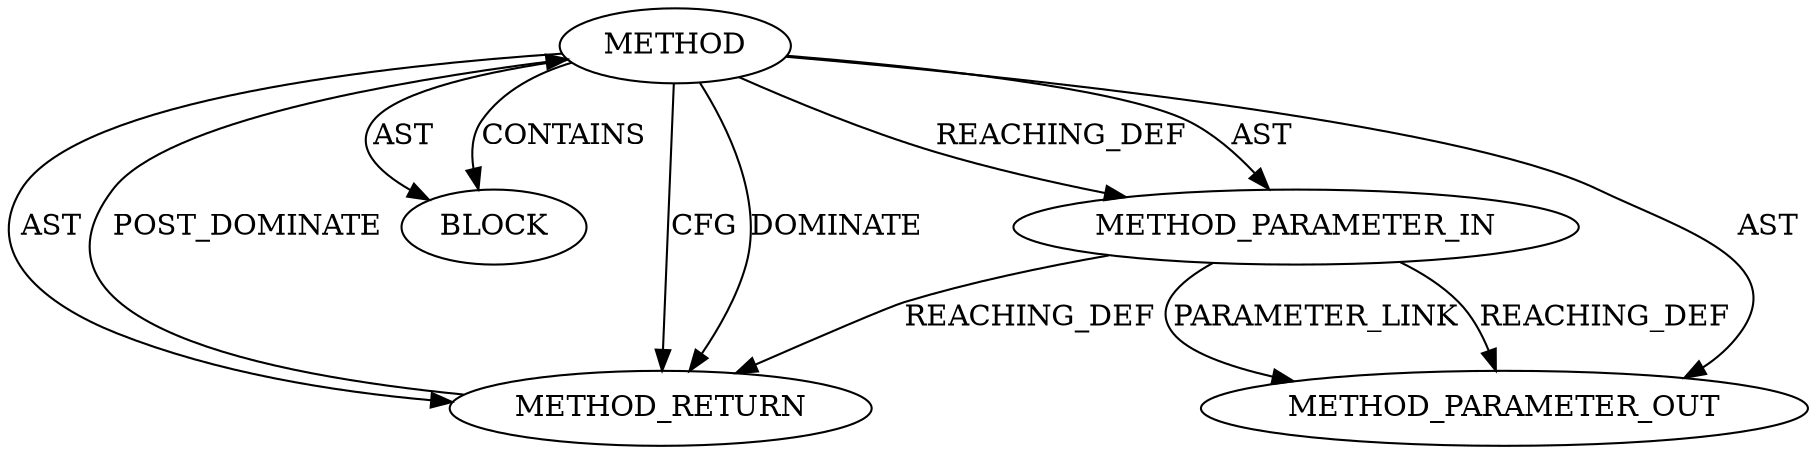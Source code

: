digraph {
  26709 [label=BLOCK ORDER=1 ARGUMENT_INDEX=1 CODE="<empty>" TYPE_FULL_NAME="ANY"]
  26710 [label=METHOD_RETURN ORDER=2 CODE="RET" TYPE_FULL_NAME="ANY" EVALUATION_STRATEGY="BY_VALUE"]
  26708 [label=METHOD_PARAMETER_IN ORDER=1 CODE="p1" IS_VARIADIC=false TYPE_FULL_NAME="ANY" EVALUATION_STRATEGY="BY_VALUE" INDEX=1 NAME="p1"]
  26707 [label=METHOD AST_PARENT_TYPE="NAMESPACE_BLOCK" AST_PARENT_FULL_NAME="<global>" ORDER=0 CODE="<empty>" FULL_NAME="SSL_C_IS_EXPORT" IS_EXTERNAL=true FILENAME="<empty>" SIGNATURE="" NAME="SSL_C_IS_EXPORT"]
  27682 [label=METHOD_PARAMETER_OUT ORDER=1 CODE="p1" IS_VARIADIC=false TYPE_FULL_NAME="ANY" EVALUATION_STRATEGY="BY_VALUE" INDEX=1 NAME="p1"]
  26710 -> 26707 [label=POST_DOMINATE ]
  26707 -> 26709 [label=AST ]
  26708 -> 27682 [label=PARAMETER_LINK ]
  26707 -> 26709 [label=CONTAINS ]
  26708 -> 26710 [label=REACHING_DEF VARIABLE="p1"]
  26707 -> 27682 [label=AST ]
  26707 -> 26710 [label=CFG ]
  26707 -> 26708 [label=REACHING_DEF VARIABLE=""]
  26707 -> 26710 [label=DOMINATE ]
  26707 -> 26708 [label=AST ]
  26708 -> 27682 [label=REACHING_DEF VARIABLE="p1"]
  26707 -> 26710 [label=AST ]
}
